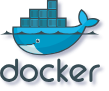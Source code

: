 <mxfile type="MultiCloud">
	<diagram id="diagram_1" name="AWS components">
		<mxGraphModel dx="1015" dy="661" grid="1" gridSize="10" guides="1" tooltips="1" connect="1" arrows="1" fold="1" page="1" pageScale="1" pageWidth="850" pageHeight="1100" math="0" shadow="1">
			<root>
				<mxCell id="0"/>
				<mxCell id="1" parent="0"/>
				<mxCell id="vertex:docker:docker" value="" style="sketch=0;aspect=fixed;html=1;points=[];align=left;image;fontSize=12;image=img/lib/mscae/Docker.svg;labelBackgroundColor=none;" parent="1" vertex="1">
					<mxGeometry width="50" height="41" as="geometry"/>
				</mxCell>
			</root>
		</mxGraphModel>
	</diagram>
</mxfile>